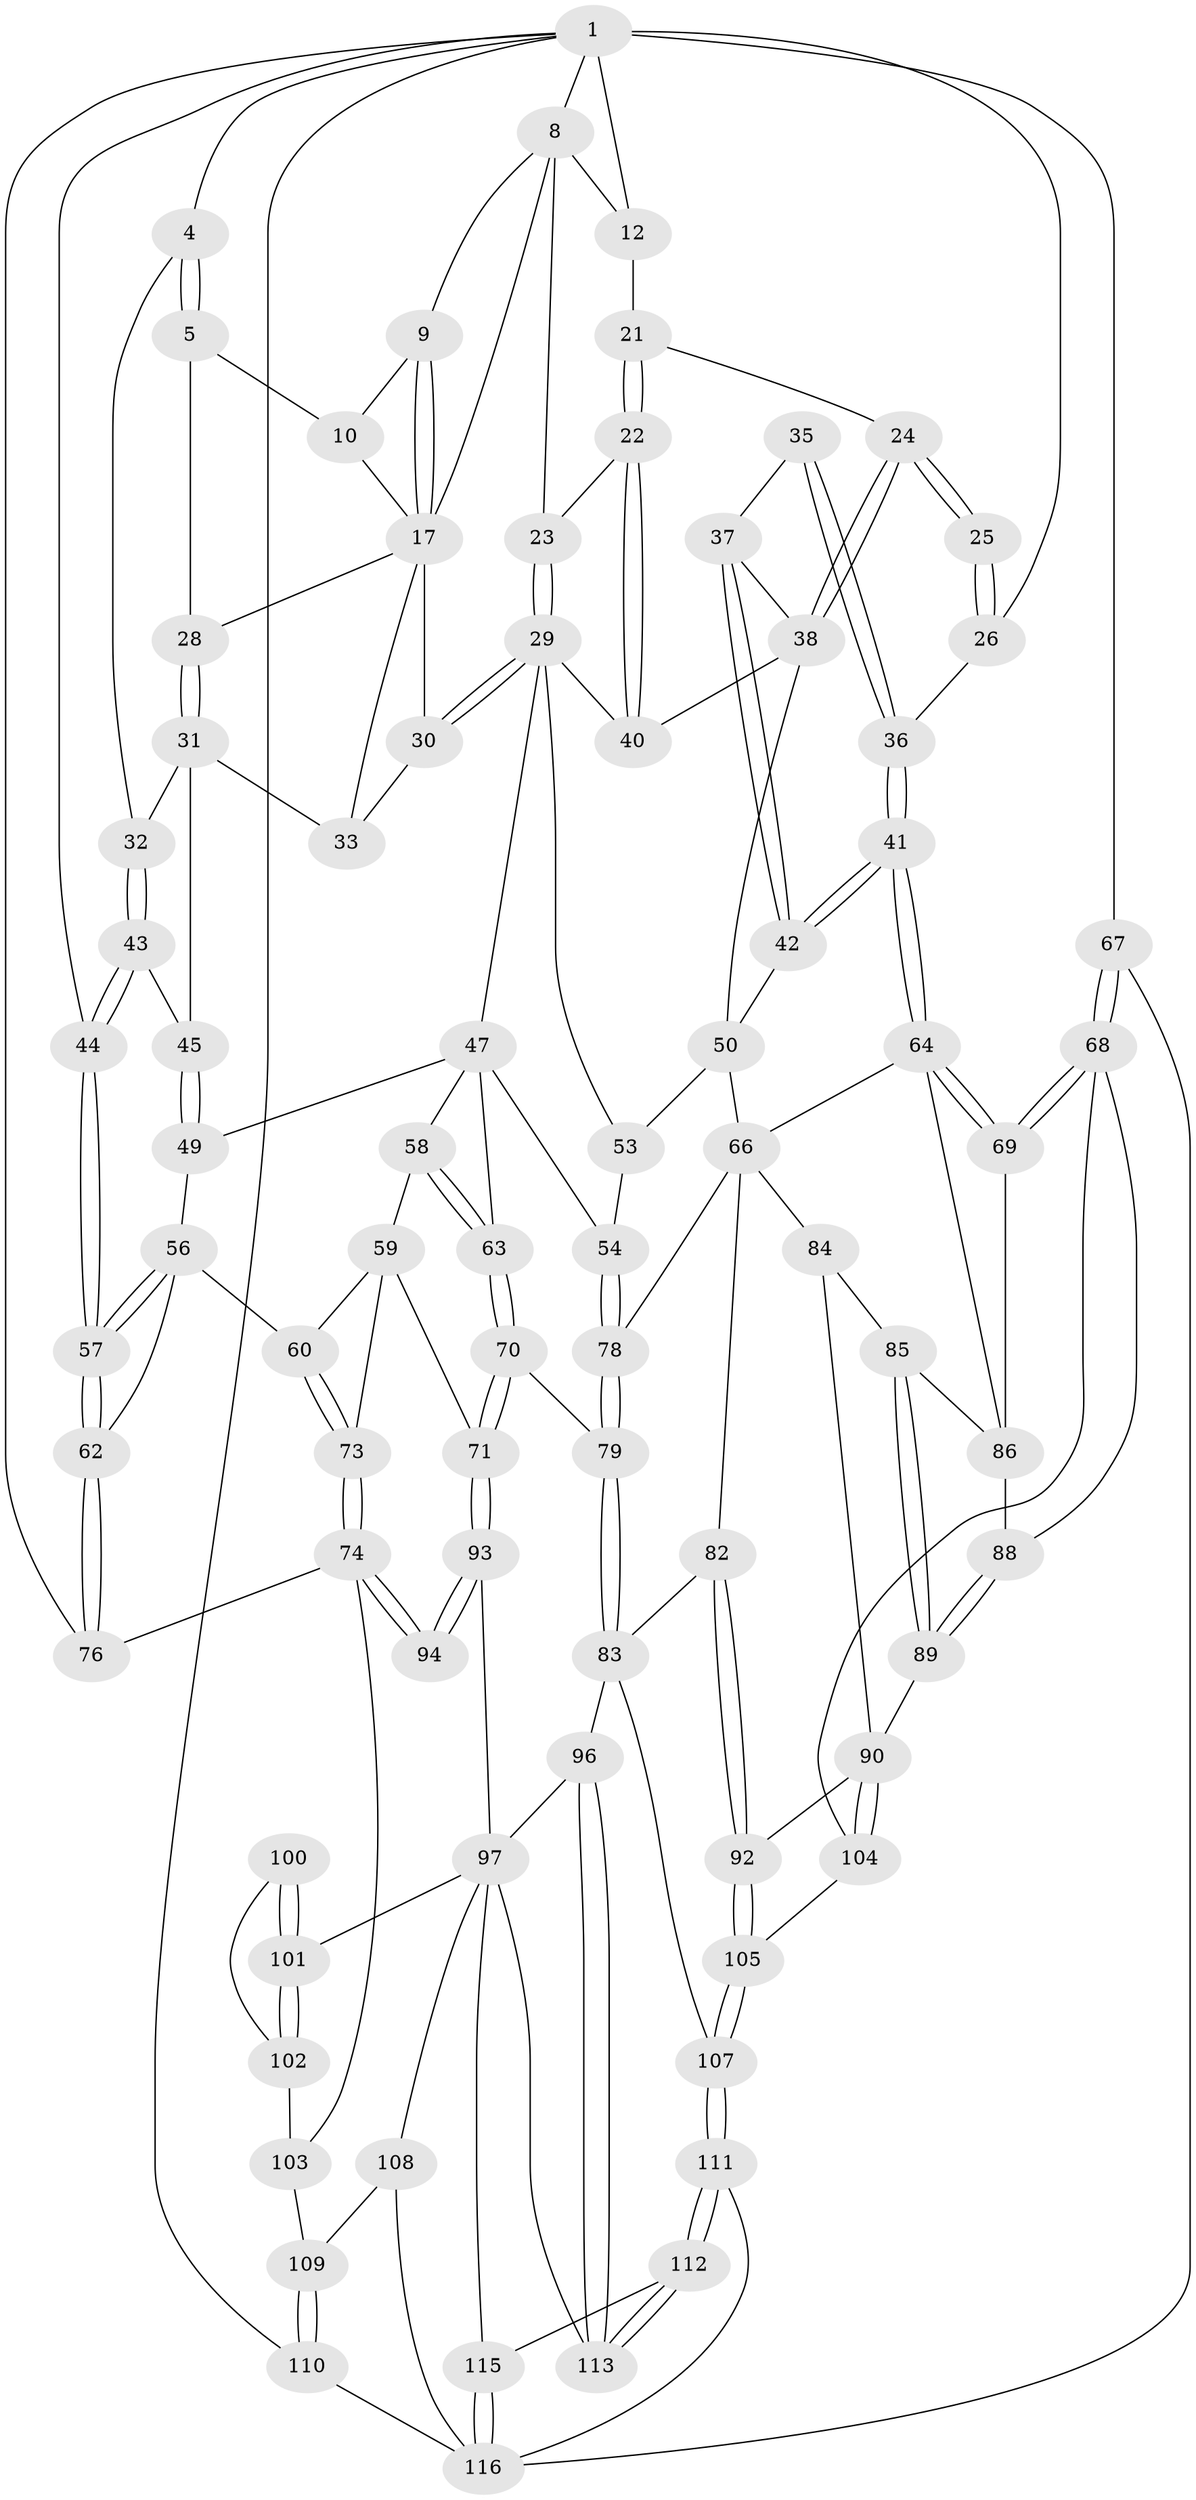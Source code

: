 // original degree distribution, {3: 0.03389830508474576, 6: 0.2457627118644068, 5: 0.4915254237288136, 4: 0.2288135593220339}
// Generated by graph-tools (version 1.1) at 2025/21/03/04/25 18:21:43]
// undirected, 82 vertices, 187 edges
graph export_dot {
graph [start="1"]
  node [color=gray90,style=filled];
  1 [pos="+0.16528109655660242+0",super="+7+2"];
  4 [pos="+0+0.08106453502903939"];
  5 [pos="+0.03682758038239769+0.07517774911675434",super="+6+27"];
  8 [pos="+0.3137976824397067+0",super="+14"];
  9 [pos="+0.3133959230633213+0"];
  10 [pos="+0.29578984294007515+0",super="+11"];
  12 [pos="+0.6812591794958386+0",super="+15"];
  17 [pos="+0.4067761622657798+0.08956580164271796",super="+18"];
  21 [pos="+0.6835189903273416+0"];
  22 [pos="+0.5521961187044543+0.15957195791182072"];
  23 [pos="+0.4973028011490436+0.1642765179399669"];
  24 [pos="+0.7762235235681099+0.053748873203428256"];
  25 [pos="+0.7921064283232638+0.05884021682891295"];
  26 [pos="+1+0"];
  28 [pos="+0.15550733351624185+0.10396499732188307"];
  29 [pos="+0.4285490089920063+0.23178905775530995",super="+46"];
  30 [pos="+0.3738271059691773+0.1965639127401621"];
  31 [pos="+0.15430884981490958+0.1741715916175035",super="+34"];
  32 [pos="+0.03813603734258616+0.15703010465908018"];
  33 [pos="+0.2887419197963609+0.17171680484605792"];
  35 [pos="+0.8871216932283429+0.10393901808878686"];
  36 [pos="+1+0.20301501587679863"];
  37 [pos="+0.8634389717698012+0.18137194546560445"];
  38 [pos="+0.7474319317889591+0.15995833552796018",super="+39"];
  40 [pos="+0.6005009099557116+0.19598166846652865"];
  41 [pos="+1+0.35981105648395423"];
  42 [pos="+0.9964881827098132+0.3280872964106519"];
  43 [pos="+0.06851259499001539+0.2632765262130976"];
  44 [pos="+0+0.3525094776242206"];
  45 [pos="+0.1867361711369667+0.29295756266777645"];
  47 [pos="+0.390734876652935+0.3301183097828905",super="+48+55"];
  49 [pos="+0.1982491128050706+0.32693709516913577"];
  50 [pos="+0.7574945356627475+0.292584127714312",super="+52"];
  53 [pos="+0.6116696992680085+0.42282746591161213"];
  54 [pos="+0.44181034085927684+0.47518587105529303"];
  56 [pos="+0.07607596526514912+0.38441490903867126",super="+61"];
  57 [pos="+0+0.36795287061486365"];
  58 [pos="+0.21953579039234178+0.41699450915654657"];
  59 [pos="+0.2042802315348468+0.4580143960512122",super="+72"];
  60 [pos="+0.18177742997962545+0.4766966124975336"];
  62 [pos="+0+0.6983019056537557"];
  63 [pos="+0.3943866649322551+0.5082626847148161"];
  64 [pos="+1+0.42503177431254957",super="+65"];
  66 [pos="+0.6670745327532266+0.4456536708043371",super="+77"];
  67 [pos="+1+1"];
  68 [pos="+1+1",super="+106"];
  69 [pos="+1+0.6797939902574545"];
  70 [pos="+0.3344887760223334+0.6415722038977678"];
  71 [pos="+0.3235767664984773+0.6484145682439013"];
  73 [pos="+0.11593648275390422+0.5663522182389958"];
  74 [pos="+0+0.6747018040105115",super="+75"];
  76 [pos="+0+0.7013833097343102"];
  78 [pos="+0.4970306057600717+0.5573697755087355"];
  79 [pos="+0.5005480967627792+0.6610462145438355"];
  82 [pos="+0.646344205885764+0.6538817052756852"];
  83 [pos="+0.574023051384136+0.7111621600587382",super="+95"];
  84 [pos="+0.7384095292892248+0.5920917860124472"];
  85 [pos="+0.9269935810361063+0.5654204806905239"];
  86 [pos="+0.9301961834863651+0.5632585225588083",super="+87"];
  88 [pos="+0.9138625487400801+0.7456359674897279"];
  89 [pos="+0.9071165791898228+0.7390448382369101"];
  90 [pos="+0.8709966330519648+0.7443685971849284",super="+91"];
  92 [pos="+0.7563987544882143+0.8033932630847096"];
  93 [pos="+0.31776850571810816+0.6622963414948299"];
  94 [pos="+0.12179740447994601+0.6925152232486802"];
  96 [pos="+0.5522733841974048+0.7743181548412208"];
  97 [pos="+0.3720190186476704+0.8320885627395868",super="+98+114"];
  100 [pos="+0.16480694329524934+0.7342551715321716"];
  101 [pos="+0.27558049044556737+0.7908879234019812"];
  102 [pos="+0.18600064251314624+0.7802150032721115"];
  103 [pos="+0.1323781506620224+0.8175328701972537"];
  104 [pos="+0.7875362961128348+0.8859721229238767"];
  105 [pos="+0.7548470522027998+0.878685885143332"];
  107 [pos="+0.6883301974044741+0.8999210638776514"];
  108 [pos="+0.2957142408206652+0.8557393493049212"];
  109 [pos="+0.15040378426662743+0.8341226673918417"];
  110 [pos="+0.10411543790094388+1"];
  111 [pos="+0.60237143715107+1"];
  112 [pos="+0.5765353727477752+1"];
  113 [pos="+0.5117897106985454+0.9348272586277483"];
  115 [pos="+0.4121088697375453+0.9619820750504289"];
  116 [pos="+0.2400128612873841+1",super="+117+118"];
  1 -- 8;
  1 -- 12 [weight=2];
  1 -- 67 [weight=2];
  1 -- 4;
  1 -- 44;
  1 -- 76;
  1 -- 110;
  1 -- 26;
  4 -- 5;
  4 -- 5;
  4 -- 32;
  5 -- 28;
  5 -- 10 [weight=2];
  8 -- 9;
  8 -- 17;
  8 -- 12;
  8 -- 23;
  9 -- 10;
  9 -- 17;
  9 -- 17;
  10 -- 17;
  12 -- 21;
  17 -- 33;
  17 -- 28;
  17 -- 30;
  21 -- 22;
  21 -- 22;
  21 -- 24;
  22 -- 23;
  22 -- 40;
  22 -- 40;
  23 -- 29;
  23 -- 29;
  24 -- 25;
  24 -- 25;
  24 -- 38;
  24 -- 38;
  25 -- 26;
  25 -- 26;
  26 -- 36;
  28 -- 31;
  28 -- 31;
  29 -- 30;
  29 -- 30;
  29 -- 40;
  29 -- 53;
  29 -- 47;
  30 -- 33;
  31 -- 32;
  31 -- 33;
  31 -- 45;
  32 -- 43;
  32 -- 43;
  35 -- 36;
  35 -- 36;
  35 -- 37;
  36 -- 41;
  36 -- 41;
  37 -- 38;
  37 -- 42;
  37 -- 42;
  38 -- 40;
  38 -- 50;
  41 -- 42;
  41 -- 42;
  41 -- 64;
  41 -- 64;
  42 -- 50;
  43 -- 44;
  43 -- 44;
  43 -- 45;
  44 -- 57;
  44 -- 57;
  45 -- 49;
  45 -- 49;
  47 -- 49;
  47 -- 58;
  47 -- 63;
  47 -- 54;
  49 -- 56;
  50 -- 53;
  50 -- 66;
  53 -- 54;
  54 -- 78;
  54 -- 78;
  56 -- 57;
  56 -- 57;
  56 -- 60;
  56 -- 62;
  57 -- 62;
  57 -- 62;
  58 -- 59;
  58 -- 63;
  58 -- 63;
  59 -- 60;
  59 -- 73;
  59 -- 71;
  60 -- 73;
  60 -- 73;
  62 -- 76;
  62 -- 76;
  63 -- 70;
  63 -- 70;
  64 -- 69;
  64 -- 69;
  64 -- 66;
  64 -- 86;
  66 -- 84;
  66 -- 82;
  66 -- 78;
  67 -- 68;
  67 -- 68;
  67 -- 116;
  68 -- 69;
  68 -- 69;
  68 -- 88;
  68 -- 104;
  69 -- 86;
  70 -- 71;
  70 -- 71;
  70 -- 79;
  71 -- 93;
  71 -- 93;
  73 -- 74;
  73 -- 74;
  74 -- 94;
  74 -- 94;
  74 -- 76;
  74 -- 103;
  78 -- 79;
  78 -- 79;
  79 -- 83;
  79 -- 83;
  82 -- 83;
  82 -- 92;
  82 -- 92;
  83 -- 96;
  83 -- 107;
  84 -- 85;
  84 -- 90;
  85 -- 86;
  85 -- 89;
  85 -- 89;
  86 -- 88;
  88 -- 89;
  88 -- 89;
  89 -- 90;
  90 -- 104;
  90 -- 104;
  90 -- 92;
  92 -- 105;
  92 -- 105;
  93 -- 94;
  93 -- 94;
  93 -- 97;
  96 -- 97;
  96 -- 113;
  96 -- 113;
  97 -- 101;
  97 -- 108;
  97 -- 115;
  97 -- 113;
  100 -- 101;
  100 -- 101;
  100 -- 102;
  101 -- 102;
  101 -- 102;
  102 -- 103;
  103 -- 109;
  104 -- 105;
  105 -- 107;
  105 -- 107;
  107 -- 111;
  107 -- 111;
  108 -- 109;
  108 -- 116;
  109 -- 110;
  109 -- 110;
  110 -- 116;
  111 -- 112;
  111 -- 112;
  111 -- 116;
  112 -- 113;
  112 -- 113;
  112 -- 115;
  115 -- 116;
  115 -- 116;
}
